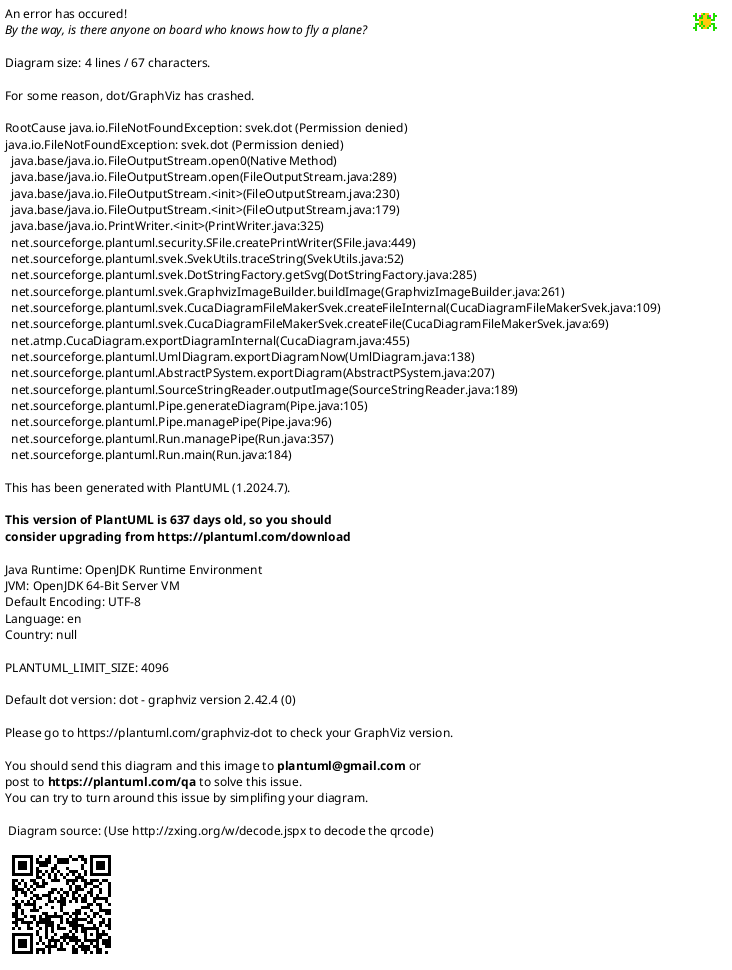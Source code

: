 {
  "sha1": "k77lrh9rac5skqje5a15ww82ukxxpu9",
  "insertion": {
    "when": "2024-06-03T18:59:32.684Z",
    "user": "plantuml@gmail.com"
  }
}
@startuml
!pragma svek_trace on
state myExit <<exitpoint>>
@enduml
